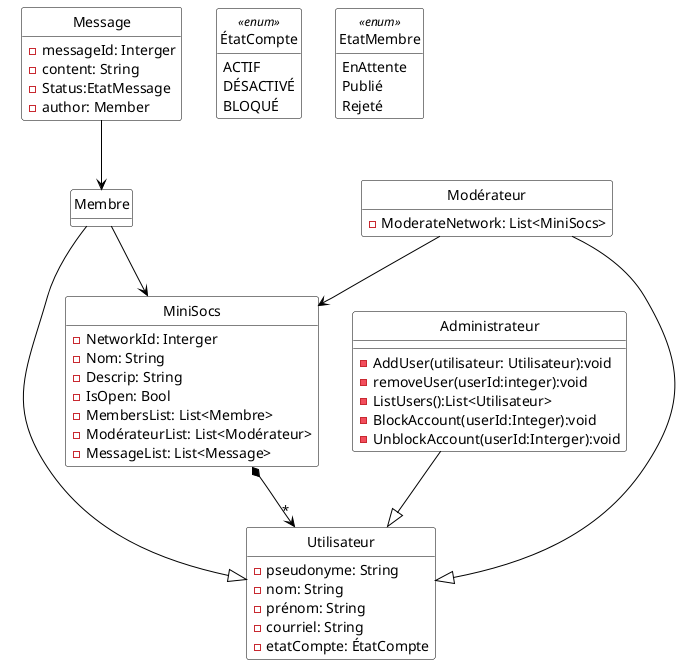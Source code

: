 @startuml

'Diagramme de classes (PlantUML)'

'Configuration charte graphique'
hide empty methods
hide circle
skinparam class {
  BackgroundColor White
  ArrowColor Black
  BorderColor Black
}

'Classes, énumérations, etc.'
class MiniSocs {
  -NetworkId: Interger
  -Nom: String
  -Descrip: String
  -IsOpen: Bool
  -MembersList: List<Membre>
  -ModérateurList: List<Modérateur>
  -MessageList: List<Message>
}
class Utilisateur {
  - pseudonyme: String
  - nom: String
  - prénom: String
  - courriel: String
  - etatCompte: ÉtatCompte
}
class Membre{
  
}
class Administrateur{
  - AddUser(utilisateur: Utilisateur):void
  - removeUser(userId:integer):void
  -ListUsers():List<Utilisateur>
  -BlockAccount(userId:Integer):void
  -UnblockAccount(userId:Interger):void
}
class Modérateur {
  -ModerateNetwork: List<MiniSocs>
}

class Message{
  -messageId: Interger
  -content: String
  -Status:EtatMessage
  -author: Member
}

enum ÉtatCompte <<enum>> {
  ACTIF
  DÉSACTIVÉ
  BLOQUÉ
}

enum EtatMembre <<enum>>{
  EnAttente
  Publié
  Rejeté
}

'Associations, etc.'
MiniSocs *--> "*" Utilisateur

Administrateur--|> Utilisateur
Membre --|> Utilisateur
Modérateur --|> Utilisateur
Membre --> MiniSocs
Modérateur --> MiniSocs
Message --> Membre

'Au besoin, aides pour le positionnement'

@enduml
